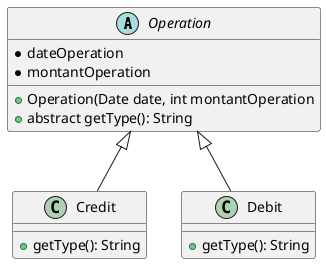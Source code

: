 @startuml
'https://plantuml.com/class-diagram

abstract class Operation {
    *dateOperation
    *montantOperation
    +Operation(Date date, int montantOperation
    +abstract getType(): String
}

class Credit extends Operation {
    +getType(): String
 }
class Debit extends Operation {
    +getType(): String
}



@enduml